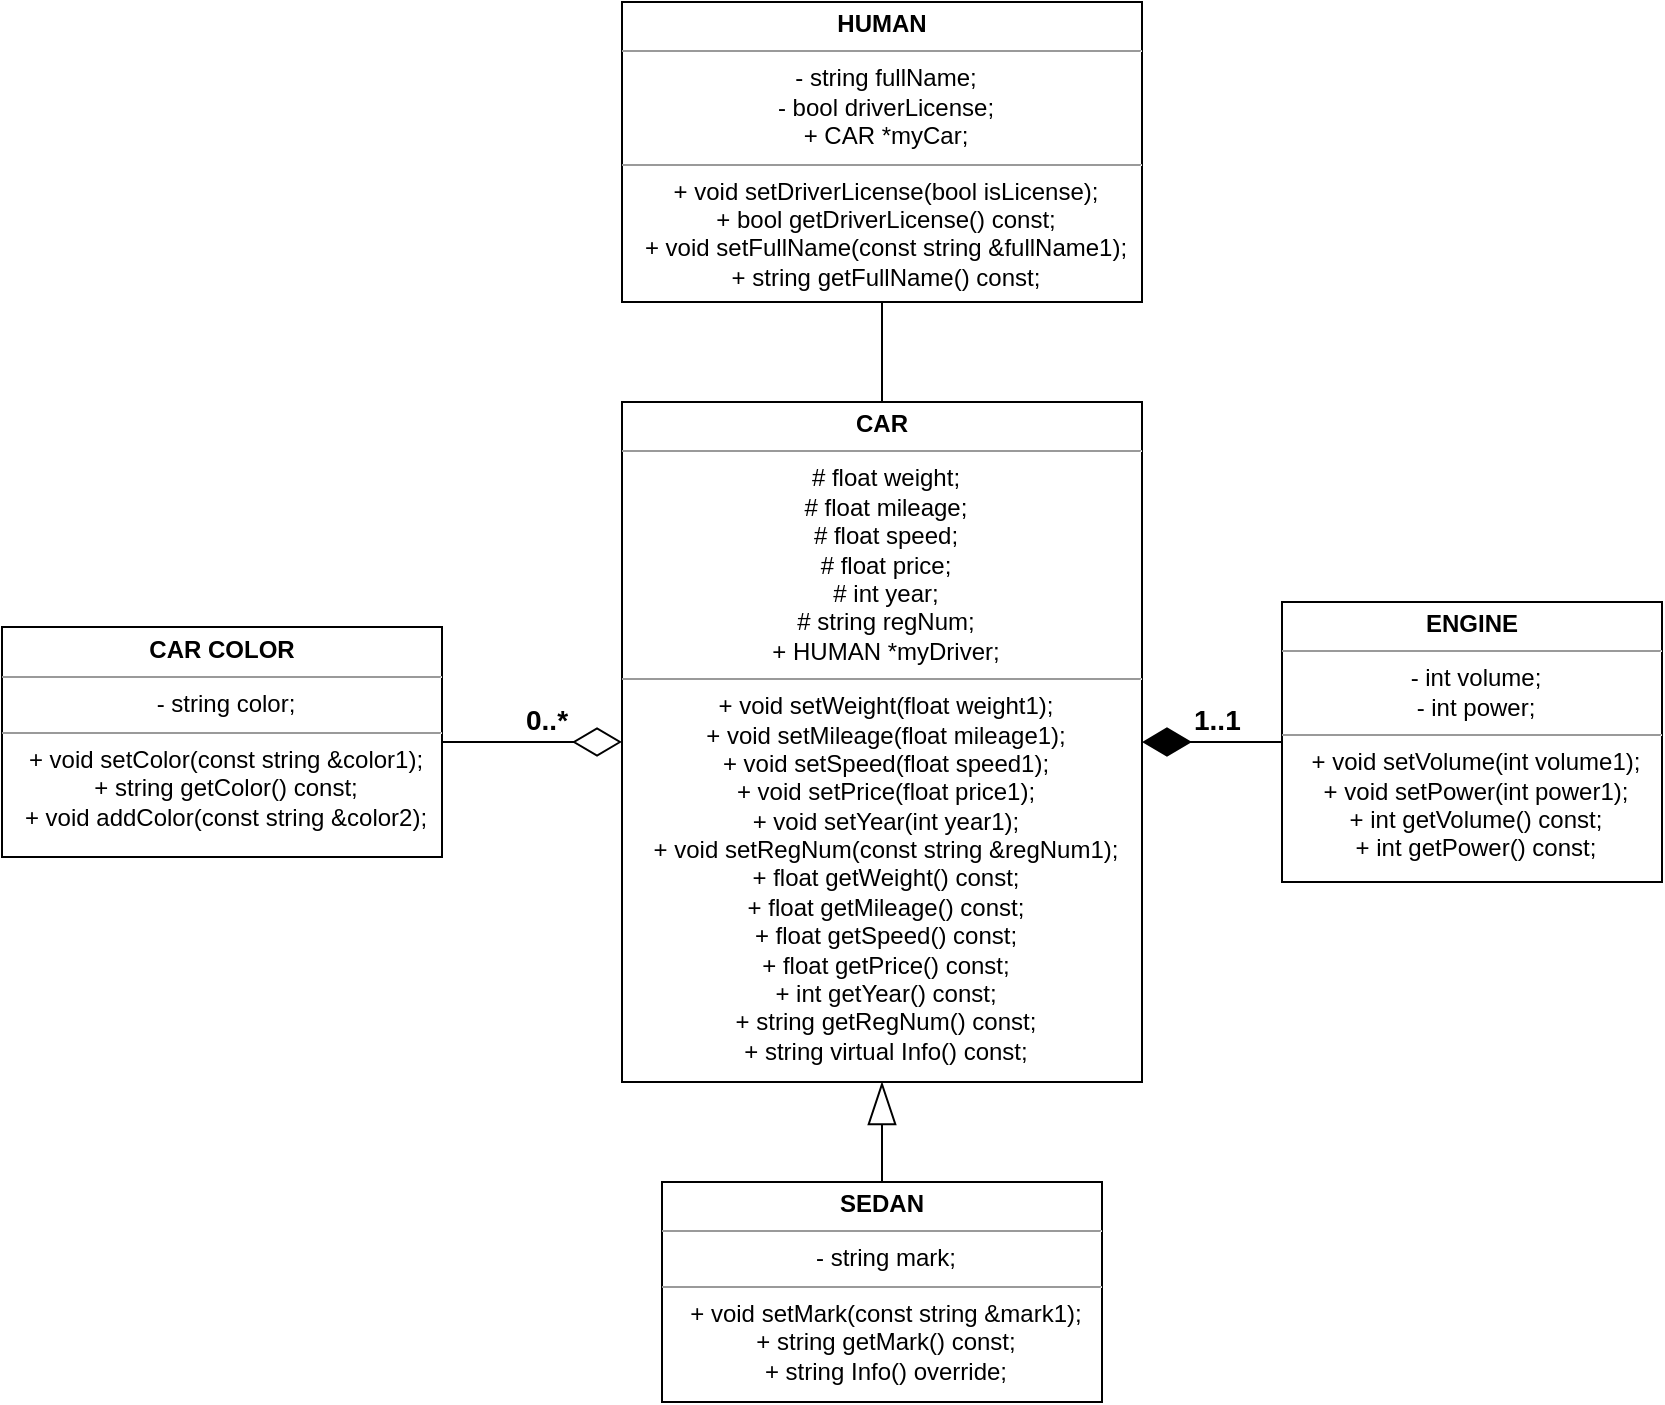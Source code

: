 <mxfile version="12.3.2" type="device" pages="1"><diagram id="so5wM7HwcX3Edwg839ob" name="MAIN"><mxGraphModel dx="1421" dy="612" grid="1" gridSize="10" guides="1" tooltips="1" connect="1" arrows="1" fold="1" page="0" pageScale="1" pageWidth="827" pageHeight="1169" math="0" shadow="0"><root><mxCell id="0"/><mxCell id="1" parent="0"/><mxCell id="T6Uzz-iR1-GZTCSClUqK-1" value="&lt;p style=&quot;margin: 4px 0px 0px&quot;&gt;&lt;b&gt;CAR&lt;/b&gt;&lt;/p&gt;&lt;hr size=&quot;1&quot;&gt;&lt;p style=&quot;margin: 0px ; margin-left: 4px&quot;&gt;# float weight&lt;span&gt;;&lt;/span&gt;&lt;/p&gt;&lt;p style=&quot;margin: 0px ; margin-left: 4px&quot;&gt;# float&amp;nbsp;mileage;&lt;/p&gt;&lt;p style=&quot;margin: 0px ; margin-left: 4px&quot;&gt;# float speed;&lt;/p&gt;&lt;p style=&quot;margin: 0px ; margin-left: 4px&quot;&gt;# float price;&lt;/p&gt;&lt;p style=&quot;margin: 0px ; margin-left: 4px&quot;&gt;# int&amp;nbsp;year;&lt;/p&gt;&lt;p style=&quot;margin: 0px ; margin-left: 4px&quot;&gt;# string regNum;&lt;/p&gt;&lt;p style=&quot;margin: 0px ; margin-left: 4px&quot;&gt;+ HUMAN *myDriver;&lt;/p&gt;&lt;hr size=&quot;1&quot;&gt;&lt;p style=&quot;margin: 0px ; margin-left: 4px&quot;&gt;+ void setWeight(float weight1);&lt;/p&gt;&lt;p style=&quot;margin: 0px ; margin-left: 4px&quot;&gt;+ void setMileage(float mileage1);&lt;/p&gt;&lt;p style=&quot;margin: 0px ; margin-left: 4px&quot;&gt;+ void setSpeed(float speed1);&lt;/p&gt;&lt;p style=&quot;margin: 0px ; margin-left: 4px&quot;&gt;+ void setPrice(float price1);&lt;/p&gt;&lt;p style=&quot;margin: 0px ; margin-left: 4px&quot;&gt;+ void setYear(int year1);&lt;/p&gt;&lt;p style=&quot;margin: 0px ; margin-left: 4px&quot;&gt;+ void setRegNum(const string &amp;amp;regNum1);&lt;/p&gt;&lt;p style=&quot;margin: 0px ; margin-left: 4px&quot;&gt;+ float getWeight() const;&lt;/p&gt;&lt;p style=&quot;margin: 0px ; margin-left: 4px&quot;&gt;+ float getMileage() const;&lt;br&gt;&lt;/p&gt;&lt;p style=&quot;margin: 0px ; margin-left: 4px&quot;&gt;+ float getSpeed() const;&lt;br&gt;&lt;/p&gt;&lt;p style=&quot;margin: 0px ; margin-left: 4px&quot;&gt;+ float getPrice() const;&lt;br&gt;&lt;/p&gt;&lt;p style=&quot;margin: 0px ; margin-left: 4px&quot;&gt;+ int getYear() const;&lt;br&gt;&lt;/p&gt;&lt;p style=&quot;margin: 0px ; margin-left: 4px&quot;&gt;+ string getRegNum() const;&lt;br&gt;&lt;/p&gt;&lt;p style=&quot;margin: 0px ; margin-left: 4px&quot;&gt;+ string virtual Info() const;&lt;/p&gt;" style="verticalAlign=top;align=center;overflow=fill;fontSize=12;fontFamily=Helvetica;html=1;" parent="1" vertex="1"><mxGeometry x="210" y="270" width="260" height="340" as="geometry"/></mxCell><mxCell id="T6Uzz-iR1-GZTCSClUqK-4" value="&lt;p style=&quot;margin: 4px 0px 0px&quot;&gt;&lt;b&gt;ENGINE&lt;/b&gt;&lt;/p&gt;&lt;hr size=&quot;1&quot;&gt;&lt;p style=&quot;margin: 0px ; margin-left: 4px&quot;&gt;- int volume;&lt;/p&gt;&lt;p style=&quot;margin: 0px ; margin-left: 4px&quot;&gt;- int power;&lt;/p&gt;&lt;hr size=&quot;1&quot;&gt;&lt;p style=&quot;margin: 0px ; margin-left: 4px&quot;&gt;+ void setVolume(int volume1);&lt;/p&gt;&lt;p style=&quot;margin: 0px ; margin-left: 4px&quot;&gt;+ void setPower(int power1);&lt;/p&gt;&lt;p style=&quot;margin: 0px ; margin-left: 4px&quot;&gt;+ int getVolume() const;&lt;/p&gt;&lt;p style=&quot;margin: 0px ; margin-left: 4px&quot;&gt;+ int getPower() const;&lt;/p&gt;" style="verticalAlign=top;align=center;overflow=fill;fontSize=12;fontFamily=Helvetica;html=1;" parent="1" vertex="1"><mxGeometry x="540" y="370" width="190" height="140" as="geometry"/></mxCell><mxCell id="T6Uzz-iR1-GZTCSClUqK-14" style="edgeStyle=orthogonalEdgeStyle;rounded=0;orthogonalLoop=1;jettySize=auto;html=1;entryX=0.5;entryY=0;entryDx=0;entryDy=0;startArrow=none;startFill=0;startSize=22;endArrow=none;endFill=0;endSize=19;strokeWidth=1;fontSize=14;" parent="1" source="T6Uzz-iR1-GZTCSClUqK-5" target="T6Uzz-iR1-GZTCSClUqK-1" edge="1"><mxGeometry relative="1" as="geometry"/></mxCell><mxCell id="T6Uzz-iR1-GZTCSClUqK-5" value="&lt;p style=&quot;margin: 4px 0px 0px&quot;&gt;&lt;b&gt;HUMAN&lt;/b&gt;&lt;/p&gt;&lt;hr size=&quot;1&quot;&gt;&lt;p style=&quot;margin: 0px ; margin-left: 4px&quot;&gt;- string fullName;&lt;/p&gt;&lt;p style=&quot;margin: 0px ; margin-left: 4px&quot;&gt;- bool&amp;nbsp;driverLicense;&lt;/p&gt;&lt;p style=&quot;margin: 0px ; margin-left: 4px&quot;&gt;+ CAR *myCar;&lt;/p&gt;&lt;hr size=&quot;1&quot;&gt;&lt;p style=&quot;margin: 0px ; margin-left: 4px&quot;&gt;+ void setDriverLicense(bool isLicense);&lt;/p&gt;&lt;p style=&quot;margin: 0px ; margin-left: 4px&quot;&gt;+ bool getDriverLicense() const;&lt;br&gt;&lt;/p&gt;&lt;p style=&quot;margin: 0px 0px 0px 4px&quot;&gt;+ void setFullName(const string &amp;amp;fullName1);&lt;/p&gt;&lt;p style=&quot;margin: 0px 0px 0px 4px&quot;&gt;+ string getFullName() const;&lt;/p&gt;" style="verticalAlign=top;align=center;overflow=fill;fontSize=12;fontFamily=Helvetica;html=1;" parent="1" vertex="1"><mxGeometry x="210" y="70" width="260" height="150" as="geometry"/></mxCell><mxCell id="T6Uzz-iR1-GZTCSClUqK-8" value="&lt;p style=&quot;margin: 4px 0px 0px&quot;&gt;&lt;b&gt;CAR COLOR&lt;/b&gt;&lt;/p&gt;&lt;hr size=&quot;1&quot;&gt;&lt;p style=&quot;margin: 0px ; margin-left: 4px&quot;&gt;- string color;&lt;/p&gt;&lt;hr size=&quot;1&quot;&gt;&lt;p style=&quot;margin: 0px ; margin-left: 4px&quot;&gt;+ void setColor(const string &amp;amp;color1);&lt;/p&gt;&lt;p style=&quot;margin: 0px ; margin-left: 4px&quot;&gt;+ string getColor() const;&lt;/p&gt;&lt;p style=&quot;margin: 0px ; margin-left: 4px&quot;&gt;+ void addColor(const string &amp;amp;color2);&lt;/p&gt;" style="verticalAlign=top;align=center;overflow=fill;fontSize=12;fontFamily=Helvetica;html=1;" parent="1" vertex="1"><mxGeometry x="-100" y="382.5" width="220" height="115" as="geometry"/></mxCell><mxCell id="T6Uzz-iR1-GZTCSClUqK-11" style="edgeStyle=orthogonalEdgeStyle;rounded=0;orthogonalLoop=1;jettySize=auto;html=1;entryX=0.5;entryY=1;entryDx=0;entryDy=0;startSize=22;endArrow=blockThin;endFill=0;endSize=19;strokeWidth=1;fontSize=14;" parent="1" source="T6Uzz-iR1-GZTCSClUqK-9" target="T6Uzz-iR1-GZTCSClUqK-1" edge="1"><mxGeometry relative="1" as="geometry"/></mxCell><mxCell id="T6Uzz-iR1-GZTCSClUqK-9" value="&lt;p style=&quot;margin: 4px 0px 0px&quot;&gt;&lt;b&gt;SEDAN&lt;/b&gt;&lt;br&gt;&lt;/p&gt;&lt;hr size=&quot;1&quot;&gt;&lt;p style=&quot;margin: 0px ; margin-left: 4px&quot;&gt;- string mark;&lt;/p&gt;&lt;hr size=&quot;1&quot;&gt;&lt;p style=&quot;margin: 0px ; margin-left: 4px&quot;&gt;+ void setMark(const string &amp;amp;mark1);&lt;/p&gt;&lt;p style=&quot;margin: 0px ; margin-left: 4px&quot;&gt;+ string getMark() const;&lt;/p&gt;&lt;p style=&quot;margin: 0px ; margin-left: 4px&quot;&gt;+ string Info() override;&lt;br&gt;&lt;/p&gt;" style="verticalAlign=top;align=center;overflow=fill;fontSize=12;fontFamily=Helvetica;html=1;" parent="1" vertex="1"><mxGeometry x="230" y="660" width="220" height="110" as="geometry"/></mxCell><mxCell id="T6Uzz-iR1-GZTCSClUqK-10" value="1..1" style="endArrow=none;html=1;endSize=12;startArrow=diamondThin;startSize=22;startFill=1;edgeStyle=orthogonalEdgeStyle;align=left;verticalAlign=bottom;entryX=0;entryY=0.5;entryDx=0;entryDy=0;endFill=0;strokeWidth=1;fontSize=14;fontStyle=1;exitX=1;exitY=0.5;exitDx=0;exitDy=0;rounded=0;" parent="1" source="T6Uzz-iR1-GZTCSClUqK-1" target="T6Uzz-iR1-GZTCSClUqK-4" edge="1"><mxGeometry x="-0.335" relative="1" as="geometry"><mxPoint x="480" y="110" as="sourcePoint"/><mxPoint x="400" y="280" as="targetPoint"/><mxPoint as="offset"/></mxGeometry></mxCell><mxCell id="HwLoxd-JD-eHsmYOe6fo-1" value="0..*" style="endArrow=none;html=1;endSize=12;startArrow=diamondThin;startSize=22;startFill=0;edgeStyle=orthogonalEdgeStyle;align=left;verticalAlign=bottom;exitX=0;exitY=0.5;exitDx=0;exitDy=0;entryX=1;entryY=0.5;entryDx=0;entryDy=0;endFill=0;rounded=0;fontSize=14;fontStyle=1" parent="1" source="T6Uzz-iR1-GZTCSClUqK-1" target="T6Uzz-iR1-GZTCSClUqK-8" edge="1"><mxGeometry x="0.111" relative="1" as="geometry"><mxPoint x="70" y="450" as="sourcePoint"/><mxPoint x="230" y="450" as="targetPoint"/><mxPoint as="offset"/></mxGeometry></mxCell></root></mxGraphModel></diagram></mxfile>